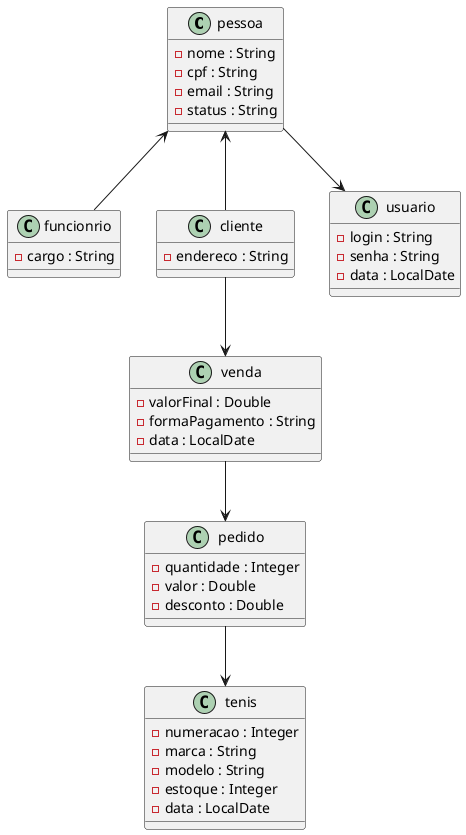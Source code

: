 @startuml

class pessoa{
- nome : String
- cpf : String
- email : String
- status : String
}

class funcionrio{
- cargo : String

}

class cliente{
- endereco : String
}

class usuario{
- login : String
- senha : String
- data : LocalDate
}

class venda{
- valorFinal : Double
- formaPagamento : String
- data : LocalDate
}

class pedido{
- quantidade : Integer
- valor : Double
- desconto : Double
}

class tenis{
- numeracao : Integer
- marca : String
- modelo : String
- estoque : Integer
- data : LocalDate
}

pessoa <-- cliente
pessoa <-- funcionrio
pessoa --> usuario

pedido --> tenis
venda --> pedido

cliente --> venda

@enduml